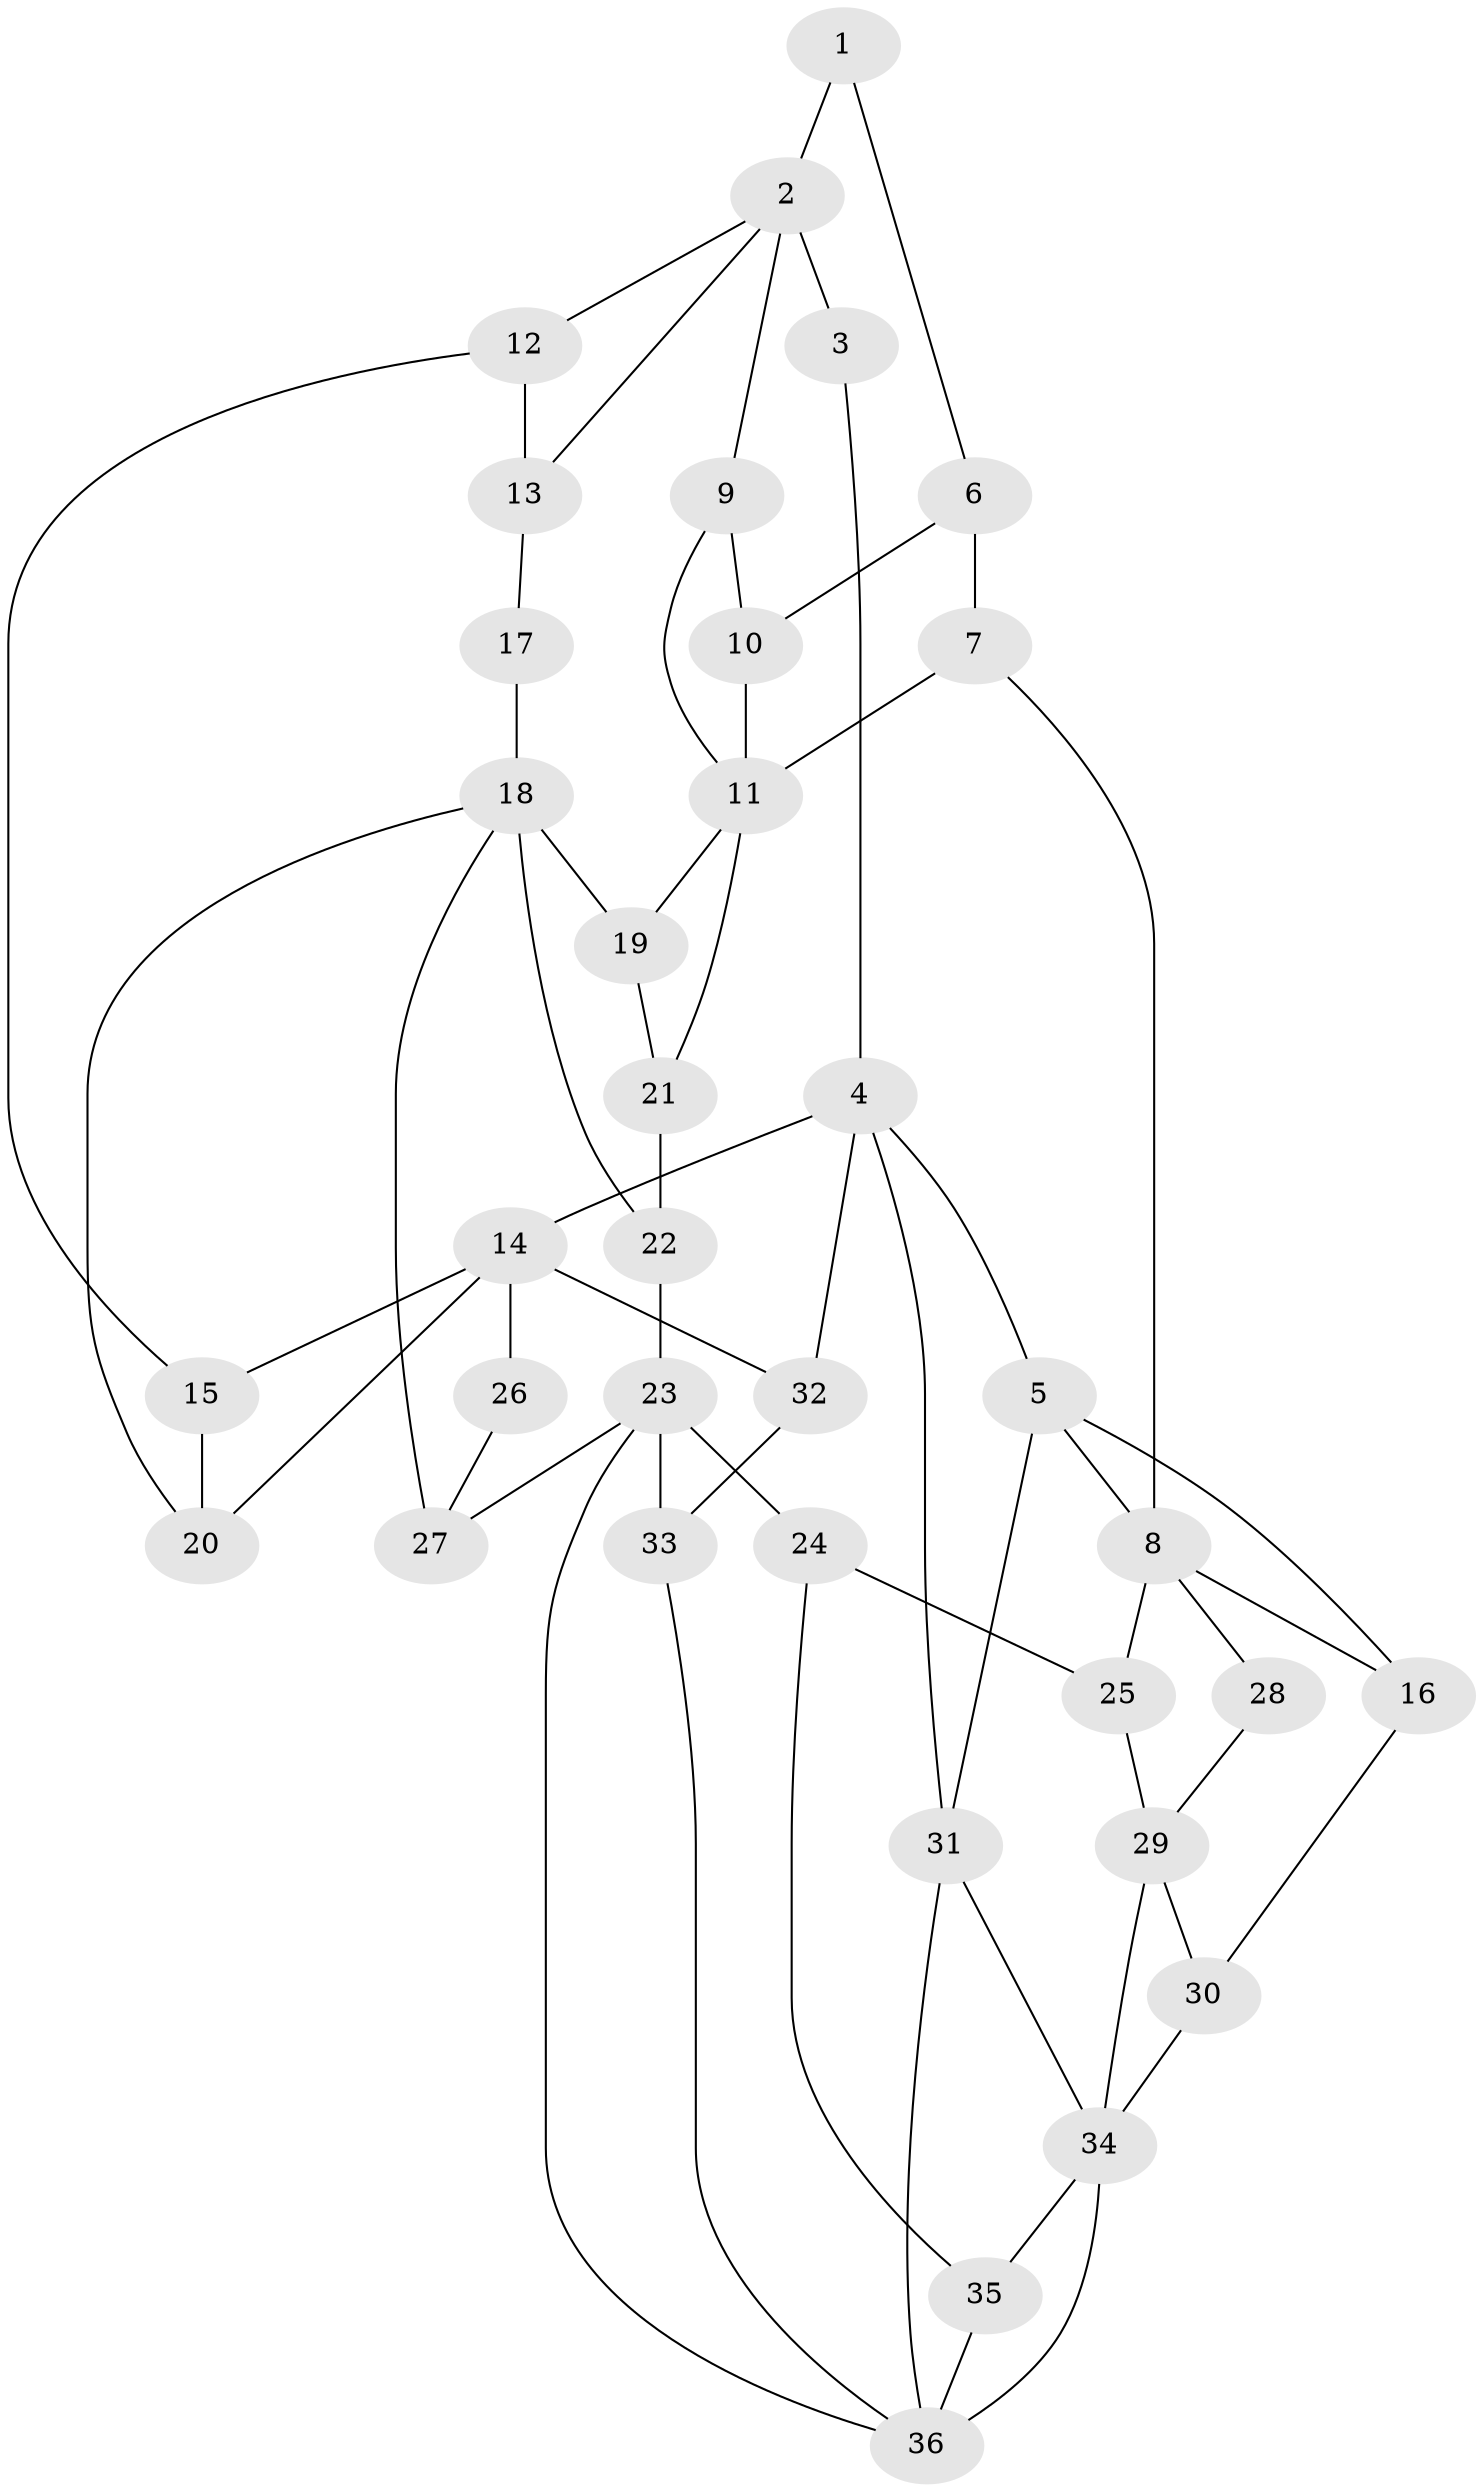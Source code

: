 // original degree distribution, {3: 0.028169014084507043, 4: 0.22535211267605634, 5: 0.5633802816901409, 6: 0.18309859154929578}
// Generated by graph-tools (version 1.1) at 2025/38/03/09/25 02:38:45]
// undirected, 36 vertices, 62 edges
graph export_dot {
graph [start="1"]
  node [color=gray90,style=filled];
  1;
  2;
  3;
  4;
  5;
  6;
  7;
  8;
  9;
  10;
  11;
  12;
  13;
  14;
  15;
  16;
  17;
  18;
  19;
  20;
  21;
  22;
  23;
  24;
  25;
  26;
  27;
  28;
  29;
  30;
  31;
  32;
  33;
  34;
  35;
  36;
  1 -- 2 [weight=1.0];
  1 -- 6 [weight=1.0];
  2 -- 3 [weight=2.0];
  2 -- 9 [weight=1.0];
  2 -- 12 [weight=1.0];
  2 -- 13 [weight=1.0];
  3 -- 4 [weight=1.0];
  4 -- 5 [weight=1.0];
  4 -- 14 [weight=1.0];
  4 -- 31 [weight=1.0];
  4 -- 32 [weight=1.0];
  5 -- 8 [weight=1.0];
  5 -- 16 [weight=2.0];
  5 -- 31 [weight=1.0];
  6 -- 7 [weight=1.0];
  6 -- 10 [weight=1.0];
  7 -- 8 [weight=2.0];
  7 -- 11 [weight=2.0];
  8 -- 16 [weight=1.0];
  8 -- 25 [weight=1.0];
  8 -- 28 [weight=1.0];
  9 -- 10 [weight=1.0];
  9 -- 11 [weight=1.0];
  10 -- 11 [weight=1.0];
  11 -- 19 [weight=1.0];
  11 -- 21 [weight=1.0];
  12 -- 13 [weight=1.0];
  12 -- 15 [weight=1.0];
  13 -- 17 [weight=1.0];
  14 -- 15 [weight=1.0];
  14 -- 20 [weight=1.0];
  14 -- 26 [weight=2.0];
  14 -- 32 [weight=1.0];
  15 -- 20 [weight=1.0];
  16 -- 30 [weight=1.0];
  17 -- 18 [weight=2.0];
  18 -- 19 [weight=1.0];
  18 -- 20 [weight=1.0];
  18 -- 22 [weight=1.0];
  18 -- 27 [weight=1.0];
  19 -- 21 [weight=1.0];
  21 -- 22 [weight=1.0];
  22 -- 23 [weight=1.0];
  23 -- 24 [weight=1.0];
  23 -- 27 [weight=1.0];
  23 -- 33 [weight=2.0];
  23 -- 36 [weight=1.0];
  24 -- 25 [weight=1.0];
  24 -- 35 [weight=1.0];
  25 -- 29 [weight=2.0];
  26 -- 27 [weight=1.0];
  28 -- 29 [weight=2.0];
  29 -- 30 [weight=1.0];
  29 -- 34 [weight=1.0];
  30 -- 34 [weight=2.0];
  31 -- 34 [weight=1.0];
  31 -- 36 [weight=1.0];
  32 -- 33 [weight=1.0];
  33 -- 36 [weight=1.0];
  34 -- 35 [weight=1.0];
  34 -- 36 [weight=2.0];
  35 -- 36 [weight=1.0];
}
